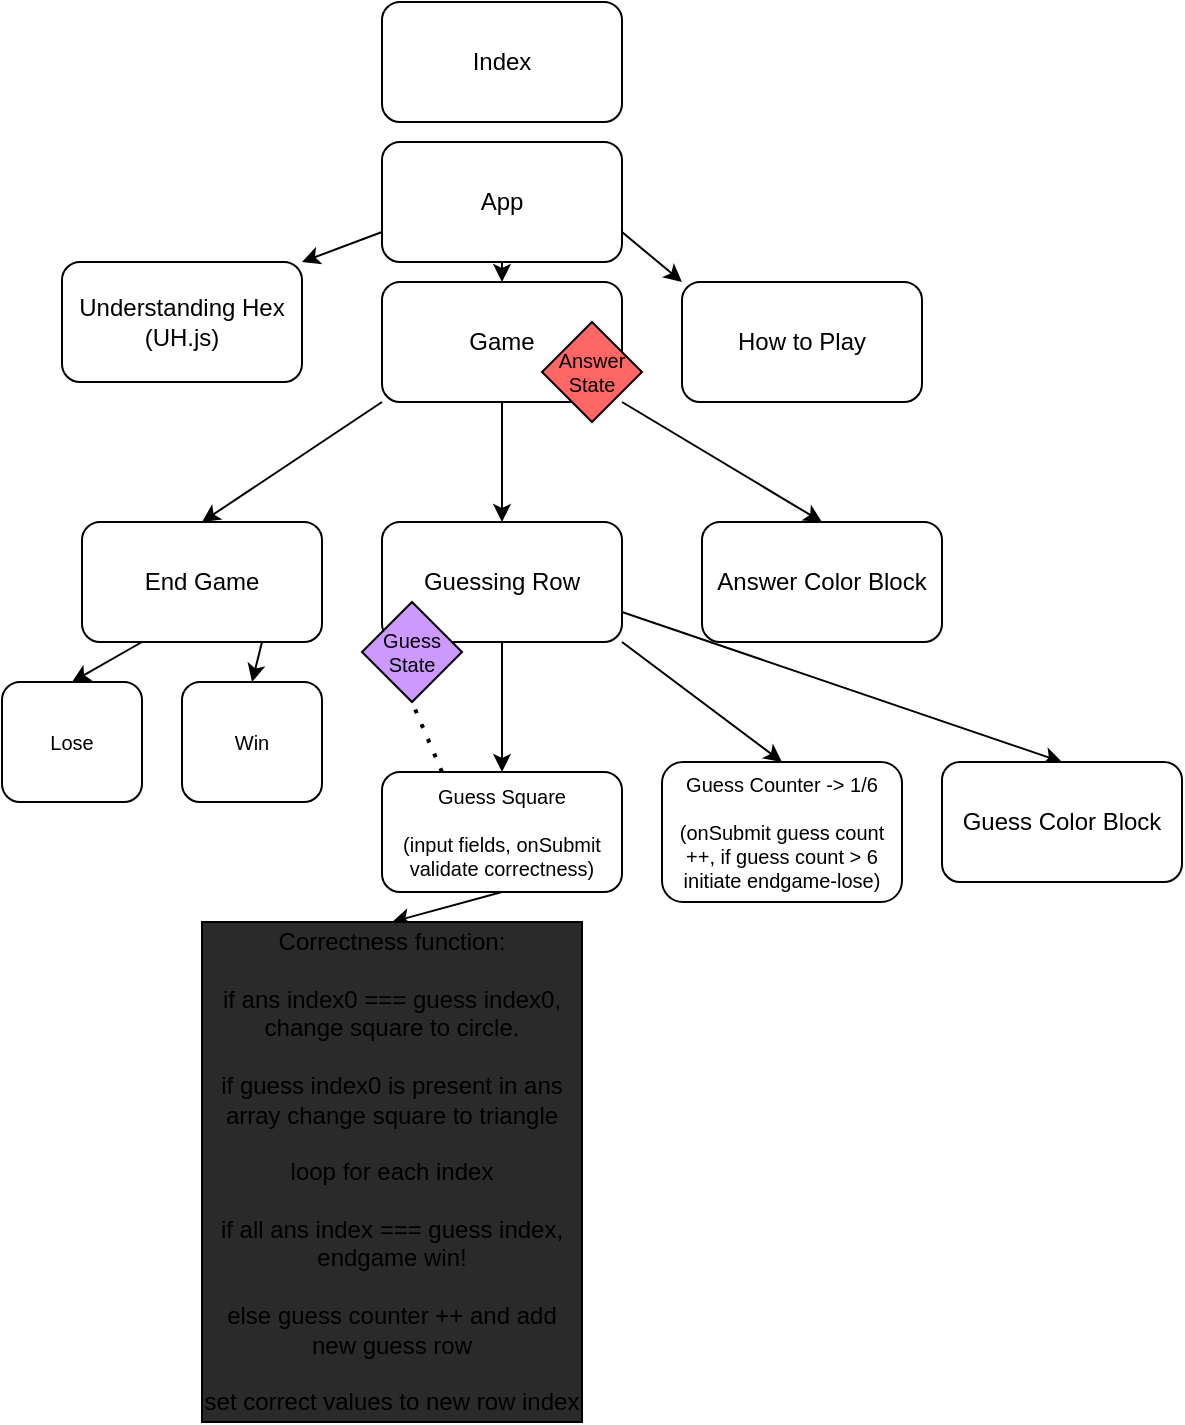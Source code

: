 <mxfile>
    <diagram id="4NIf923iJsWyVIO7Cbci" name="Page-1">
        <mxGraphModel dx="852" dy="482" grid="1" gridSize="10" guides="1" tooltips="1" connect="1" arrows="1" fold="1" page="1" pageScale="1" pageWidth="850" pageHeight="1100" math="0" shadow="0">
            <root>
                <mxCell id="0"/>
                <mxCell id="1" parent="0"/>
                <mxCell id="3" value="Index" style="rounded=1;whiteSpace=wrap;html=1;" parent="1" vertex="1">
                    <mxGeometry x="340" y="20" width="120" height="60" as="geometry"/>
                </mxCell>
                <mxCell id="19" style="edgeStyle=none;html=1;exitX=0.5;exitY=1;exitDx=0;exitDy=0;entryX=0.5;entryY=0;entryDx=0;entryDy=0;fontSize=12;" parent="1" source="4" target="6" edge="1">
                    <mxGeometry relative="1" as="geometry"/>
                </mxCell>
                <mxCell id="20" style="edgeStyle=none;html=1;exitX=0;exitY=0.75;exitDx=0;exitDy=0;entryX=1;entryY=0;entryDx=0;entryDy=0;fontSize=12;" parent="1" source="4" target="5" edge="1">
                    <mxGeometry relative="1" as="geometry"/>
                </mxCell>
                <mxCell id="21" style="edgeStyle=none;html=1;exitX=1;exitY=0.75;exitDx=0;exitDy=0;entryX=0;entryY=0;entryDx=0;entryDy=0;fontSize=12;" parent="1" source="4" target="7" edge="1">
                    <mxGeometry relative="1" as="geometry"/>
                </mxCell>
                <mxCell id="4" value="App" style="rounded=1;whiteSpace=wrap;html=1;" parent="1" vertex="1">
                    <mxGeometry x="340" y="90" width="120" height="60" as="geometry"/>
                </mxCell>
                <mxCell id="5" value="Understanding Hex&lt;br&gt;(UH.js)" style="rounded=1;whiteSpace=wrap;html=1;" parent="1" vertex="1">
                    <mxGeometry x="180" y="150" width="120" height="60" as="geometry"/>
                </mxCell>
                <mxCell id="22" style="edgeStyle=none;html=1;exitX=0.5;exitY=1;exitDx=0;exitDy=0;fontSize=12;entryX=0.5;entryY=0;entryDx=0;entryDy=0;" parent="1" source="6" target="10" edge="1">
                    <mxGeometry relative="1" as="geometry">
                        <mxPoint x="400" y="300" as="targetPoint"/>
                    </mxGeometry>
                </mxCell>
                <mxCell id="23" style="edgeStyle=none;html=1;exitX=0;exitY=1;exitDx=0;exitDy=0;entryX=0.5;entryY=0;entryDx=0;entryDy=0;fontSize=12;" parent="1" source="6" target="11" edge="1">
                    <mxGeometry relative="1" as="geometry"/>
                </mxCell>
                <mxCell id="24" style="edgeStyle=none;html=1;exitX=1;exitY=1;exitDx=0;exitDy=0;entryX=0.5;entryY=0;entryDx=0;entryDy=0;fontSize=12;" parent="1" source="6" target="8" edge="1">
                    <mxGeometry relative="1" as="geometry"/>
                </mxCell>
                <mxCell id="6" value="Game" style="rounded=1;whiteSpace=wrap;html=1;" parent="1" vertex="1">
                    <mxGeometry x="340" y="160" width="120" height="60" as="geometry"/>
                </mxCell>
                <mxCell id="7" value="How to Play" style="rounded=1;whiteSpace=wrap;html=1;" parent="1" vertex="1">
                    <mxGeometry x="490" y="160" width="120" height="60" as="geometry"/>
                </mxCell>
                <mxCell id="8" value="Answer Color Block" style="rounded=1;whiteSpace=wrap;html=1;" parent="1" vertex="1">
                    <mxGeometry x="500" y="280" width="120" height="60" as="geometry"/>
                </mxCell>
                <mxCell id="28" style="edgeStyle=none;html=1;exitX=1;exitY=0.75;exitDx=0;exitDy=0;entryX=0.5;entryY=0;entryDx=0;entryDy=0;fontSize=12;" parent="1" source="10" target="15" edge="1">
                    <mxGeometry relative="1" as="geometry"/>
                </mxCell>
                <mxCell id="29" style="edgeStyle=none;html=1;exitX=0.5;exitY=1;exitDx=0;exitDy=0;fontSize=12;" parent="1" source="10" target="14" edge="1">
                    <mxGeometry relative="1" as="geometry"/>
                </mxCell>
                <mxCell id="34" style="edgeStyle=none;html=1;exitX=1;exitY=1;exitDx=0;exitDy=0;entryX=0.5;entryY=0;entryDx=0;entryDy=0;fontSize=12;" parent="1" source="10" target="16" edge="1">
                    <mxGeometry relative="1" as="geometry"/>
                </mxCell>
                <mxCell id="10" value="Guessing Row" style="rounded=1;whiteSpace=wrap;html=1;" parent="1" vertex="1">
                    <mxGeometry x="340" y="280" width="120" height="60" as="geometry"/>
                </mxCell>
                <mxCell id="26" style="edgeStyle=none;html=1;exitX=0.25;exitY=1;exitDx=0;exitDy=0;entryX=0.5;entryY=0;entryDx=0;entryDy=0;fontSize=12;" parent="1" source="11" target="13" edge="1">
                    <mxGeometry relative="1" as="geometry"/>
                </mxCell>
                <mxCell id="27" style="edgeStyle=none;html=1;exitX=0.75;exitY=1;exitDx=0;exitDy=0;entryX=0.5;entryY=0;entryDx=0;entryDy=0;fontSize=12;" parent="1" source="11" target="12" edge="1">
                    <mxGeometry relative="1" as="geometry"/>
                </mxCell>
                <mxCell id="11" value="End Game" style="rounded=1;whiteSpace=wrap;html=1;" parent="1" vertex="1">
                    <mxGeometry x="190" y="280" width="120" height="60" as="geometry"/>
                </mxCell>
                <mxCell id="12" value="Win" style="rounded=1;whiteSpace=wrap;html=1;fontSize=10;" parent="1" vertex="1">
                    <mxGeometry x="240" y="360" width="70" height="60" as="geometry"/>
                </mxCell>
                <mxCell id="13" value="Lose" style="rounded=1;whiteSpace=wrap;html=1;fontSize=10;" parent="1" vertex="1">
                    <mxGeometry x="150" y="360" width="70" height="60" as="geometry"/>
                </mxCell>
                <mxCell id="33" style="edgeStyle=none;html=1;exitX=0.5;exitY=1;exitDx=0;exitDy=0;entryX=0.5;entryY=0;entryDx=0;entryDy=0;fontSize=12;" parent="1" source="14" target="32" edge="1">
                    <mxGeometry relative="1" as="geometry"/>
                </mxCell>
                <mxCell id="14" value="Guess Square&lt;br&gt;&lt;br&gt;(input fields, onSubmit validate correctness)" style="rounded=1;whiteSpace=wrap;html=1;fontSize=10;" parent="1" vertex="1">
                    <mxGeometry x="340" y="405" width="120" height="60" as="geometry"/>
                </mxCell>
                <mxCell id="15" value="&lt;font style=&quot;font-size: 12px&quot;&gt;Guess Color Block&lt;/font&gt;" style="rounded=1;whiteSpace=wrap;html=1;fontSize=10;" parent="1" vertex="1">
                    <mxGeometry x="620" y="400" width="120" height="60" as="geometry"/>
                </mxCell>
                <mxCell id="16" value="Guess Counter -&amp;gt; 1/6&lt;br&gt;&lt;br&gt;(onSubmit guess count ++, if guess count &amp;gt; 6 initiate endgame-lose)" style="rounded=1;whiteSpace=wrap;html=1;fontSize=10;" parent="1" vertex="1">
                    <mxGeometry x="480" y="400" width="120" height="70" as="geometry"/>
                </mxCell>
                <mxCell id="17" value="Answer&lt;br&gt;State" style="rhombus;whiteSpace=wrap;html=1;fontSize=10;fillColor=#FF6666;" parent="1" vertex="1">
                    <mxGeometry x="420" y="180" width="50" height="50" as="geometry"/>
                </mxCell>
                <mxCell id="18" value="Guess&lt;br&gt;State" style="rhombus;whiteSpace=wrap;html=1;fontSize=10;fillColor=#CC99FF;" parent="1" vertex="1">
                    <mxGeometry x="330" y="320" width="50" height="50" as="geometry"/>
                </mxCell>
                <mxCell id="31" value="" style="endArrow=none;dashed=1;html=1;dashPattern=1 3;strokeWidth=2;fontSize=12;exitX=0.25;exitY=0;exitDx=0;exitDy=0;entryX=0.5;entryY=1;entryDx=0;entryDy=0;" parent="1" source="14" target="18" edge="1">
                    <mxGeometry width="50" height="50" relative="1" as="geometry">
                        <mxPoint x="400" y="410" as="sourcePoint"/>
                        <mxPoint x="450" y="360" as="targetPoint"/>
                    </mxGeometry>
                </mxCell>
                <mxCell id="32" value="Correctness function:&lt;br&gt;&lt;br&gt;if ans index0 === guess index0, change square to circle.&lt;br&gt;&lt;br&gt;if guess index0 is present in ans array change square to triangle&lt;br&gt;&lt;br&gt;loop for each index&lt;br&gt;&lt;br&gt;if all ans index === guess index, endgame win!&lt;br&gt;&lt;br&gt;else guess counter ++ and add new guess row&lt;br&gt;&lt;br&gt;set correct values to new row index" style="rounded=0;whiteSpace=wrap;html=1;fontSize=12;fillColor=#2A2A2A;" parent="1" vertex="1">
                    <mxGeometry x="250" y="480" width="190" height="250" as="geometry"/>
                </mxCell>
            </root>
        </mxGraphModel>
    </diagram>
</mxfile>